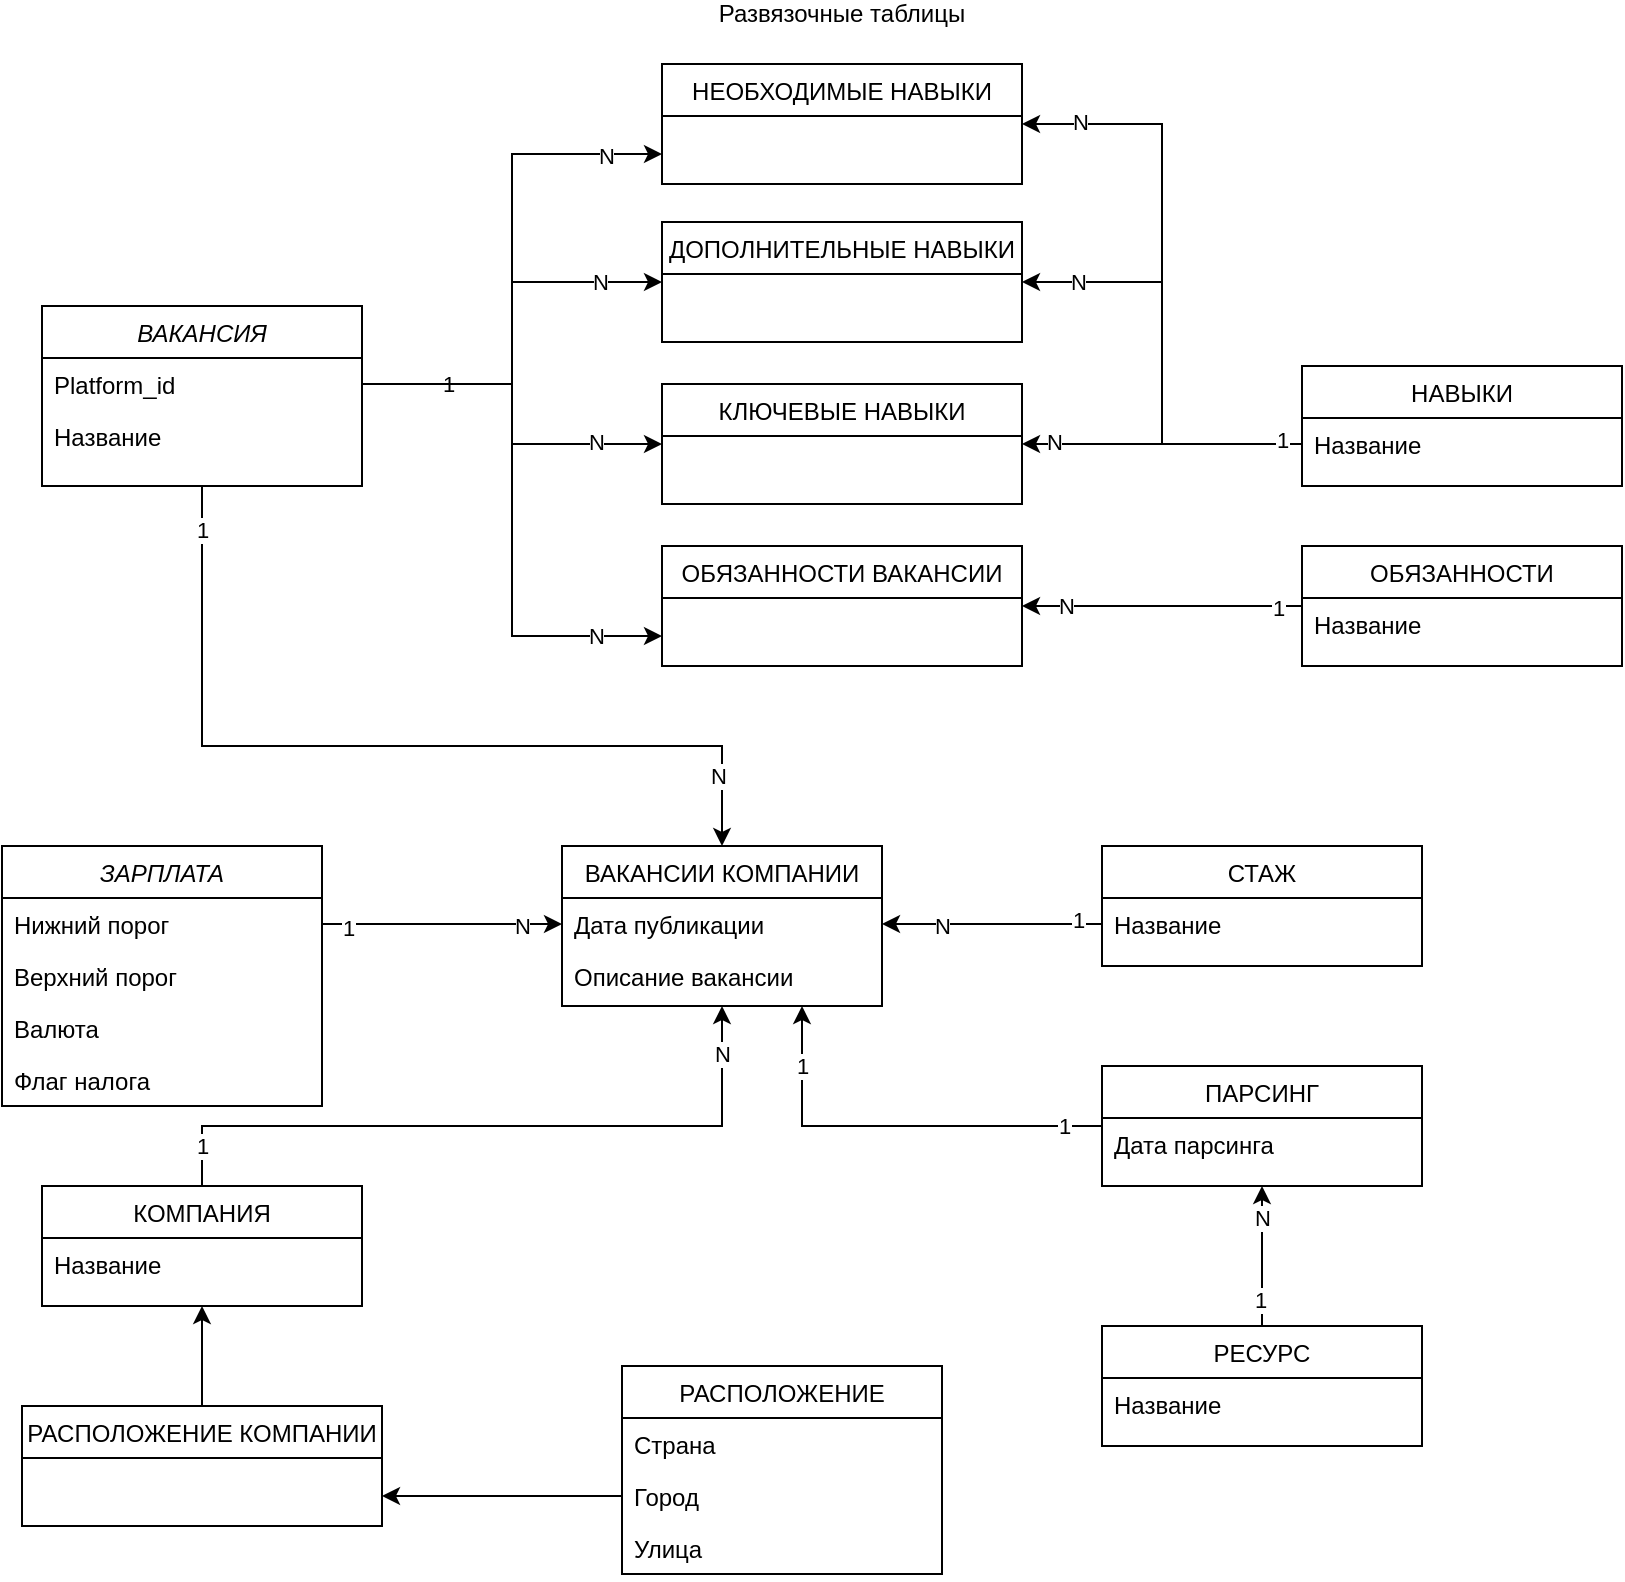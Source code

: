 <mxfile version="13.9.9" type="device"><diagram id="C5RBs43oDa-KdzZeNtuy" name="Page-1"><mxGraphModel dx="1326" dy="2135" grid="1" gridSize="10" guides="1" tooltips="1" connect="1" arrows="1" fold="1" page="1" pageScale="1" pageWidth="827" pageHeight="1169" math="0" shadow="0"><root><mxCell id="WIyWlLk6GJQsqaUBKTNV-0"/><mxCell id="WIyWlLk6GJQsqaUBKTNV-1" parent="WIyWlLk6GJQsqaUBKTNV-0"/><mxCell id="1exLnUu9KMuzLA41nTvj-34" style="edgeStyle=orthogonalEdgeStyle;rounded=0;orthogonalLoop=1;jettySize=auto;html=1;exitX=0.5;exitY=1;exitDx=0;exitDy=0;entryX=0.5;entryY=0;entryDx=0;entryDy=0;" parent="WIyWlLk6GJQsqaUBKTNV-1" source="zkfFHV4jXpPFQw0GAbJ--0" target="1exLnUu9KMuzLA41nTvj-26" edge="1"><mxGeometry relative="1" as="geometry"><Array as="points"><mxPoint x="180" y="310"/><mxPoint x="440" y="310"/></Array></mxGeometry></mxCell><mxCell id="1exLnUu9KMuzLA41nTvj-35" value="1" style="edgeLabel;html=1;align=center;verticalAlign=middle;resizable=0;points=[];" parent="1exLnUu9KMuzLA41nTvj-34" vertex="1" connectable="0"><mxGeometry x="-0.9" relative="1" as="geometry"><mxPoint as="offset"/></mxGeometry></mxCell><mxCell id="1exLnUu9KMuzLA41nTvj-36" value="N" style="edgeLabel;html=1;align=center;verticalAlign=middle;resizable=0;points=[];" parent="1exLnUu9KMuzLA41nTvj-34" vertex="1" connectable="0"><mxGeometry x="0.841" y="-2" relative="1" as="geometry"><mxPoint as="offset"/></mxGeometry></mxCell><mxCell id="zkfFHV4jXpPFQw0GAbJ--0" value="ВАКАНСИЯ" style="swimlane;fontStyle=2;align=center;verticalAlign=top;childLayout=stackLayout;horizontal=1;startSize=26;horizontalStack=0;resizeParent=1;resizeLast=0;collapsible=1;marginBottom=0;rounded=0;shadow=0;strokeWidth=1;" parent="WIyWlLk6GJQsqaUBKTNV-1" vertex="1"><mxGeometry x="100" y="90" width="160" height="90" as="geometry"><mxRectangle x="230" y="140" width="160" height="26" as="alternateBounds"/></mxGeometry></mxCell><mxCell id="zkfFHV4jXpPFQw0GAbJ--1" value="Platform_id" style="text;align=left;verticalAlign=top;spacingLeft=4;spacingRight=4;overflow=hidden;rotatable=0;points=[[0,0.5],[1,0.5]];portConstraint=eastwest;" parent="zkfFHV4jXpPFQw0GAbJ--0" vertex="1"><mxGeometry y="26" width="160" height="26" as="geometry"/></mxCell><mxCell id="nS63vXrrMzl6i7iJZjfk-0" value="Название" style="text;align=left;verticalAlign=top;spacingLeft=4;spacingRight=4;overflow=hidden;rotatable=0;points=[[0,0.5],[1,0.5]];portConstraint=eastwest;" parent="zkfFHV4jXpPFQw0GAbJ--0" vertex="1"><mxGeometry y="52" width="160" height="26" as="geometry"/></mxCell><mxCell id="1exLnUu9KMuzLA41nTvj-31" style="edgeStyle=orthogonalEdgeStyle;rounded=0;orthogonalLoop=1;jettySize=auto;html=1;exitX=0.5;exitY=0;exitDx=0;exitDy=0;entryX=0.5;entryY=1;entryDx=0;entryDy=0;" parent="WIyWlLk6GJQsqaUBKTNV-1" source="zkfFHV4jXpPFQw0GAbJ--6" target="1exLnUu9KMuzLA41nTvj-26" edge="1"><mxGeometry relative="1" as="geometry"><Array as="points"><mxPoint x="180" y="500"/><mxPoint x="440" y="500"/></Array></mxGeometry></mxCell><mxCell id="1exLnUu9KMuzLA41nTvj-32" value="1" style="edgeLabel;html=1;align=center;verticalAlign=middle;resizable=0;points=[];" parent="1exLnUu9KMuzLA41nTvj-31" vertex="1" connectable="0"><mxGeometry x="-0.931" relative="1" as="geometry"><mxPoint y="-8" as="offset"/></mxGeometry></mxCell><mxCell id="1exLnUu9KMuzLA41nTvj-33" value="N" style="edgeLabel;html=1;align=center;verticalAlign=middle;resizable=0;points=[];" parent="1exLnUu9KMuzLA41nTvj-31" vertex="1" connectable="0"><mxGeometry x="0.787" relative="1" as="geometry"><mxPoint y="-14" as="offset"/></mxGeometry></mxCell><mxCell id="zkfFHV4jXpPFQw0GAbJ--6" value="КОМПАНИЯ" style="swimlane;fontStyle=0;align=center;verticalAlign=top;childLayout=stackLayout;horizontal=1;startSize=26;horizontalStack=0;resizeParent=1;resizeLast=0;collapsible=1;marginBottom=0;rounded=0;shadow=0;strokeWidth=1;" parent="WIyWlLk6GJQsqaUBKTNV-1" vertex="1"><mxGeometry x="100" y="530" width="160" height="60" as="geometry"><mxRectangle x="130" y="380" width="160" height="26" as="alternateBounds"/></mxGeometry></mxCell><mxCell id="zkfFHV4jXpPFQw0GAbJ--7" value="Название" style="text;align=left;verticalAlign=top;spacingLeft=4;spacingRight=4;overflow=hidden;rotatable=0;points=[[0,0.5],[1,0.5]];portConstraint=eastwest;" parent="zkfFHV4jXpPFQw0GAbJ--6" vertex="1"><mxGeometry y="26" width="160" height="26" as="geometry"/></mxCell><mxCell id="zkfFHV4jXpPFQw0GAbJ--13" value="РАСПОЛОЖЕНИЕ" style="swimlane;fontStyle=0;align=center;verticalAlign=top;childLayout=stackLayout;horizontal=1;startSize=26;horizontalStack=0;resizeParent=1;resizeLast=0;collapsible=1;marginBottom=0;rounded=0;shadow=0;strokeWidth=1;" parent="WIyWlLk6GJQsqaUBKTNV-1" vertex="1"><mxGeometry x="390" y="620" width="160" height="104" as="geometry"><mxRectangle x="340" y="380" width="170" height="26" as="alternateBounds"/></mxGeometry></mxCell><mxCell id="zkfFHV4jXpPFQw0GAbJ--14" value="Страна" style="text;align=left;verticalAlign=top;spacingLeft=4;spacingRight=4;overflow=hidden;rotatable=0;points=[[0,0.5],[1,0.5]];portConstraint=eastwest;" parent="zkfFHV4jXpPFQw0GAbJ--13" vertex="1"><mxGeometry y="26" width="160" height="26" as="geometry"/></mxCell><mxCell id="1exLnUu9KMuzLA41nTvj-11" value="Город" style="text;align=left;verticalAlign=top;spacingLeft=4;spacingRight=4;overflow=hidden;rotatable=0;points=[[0,0.5],[1,0.5]];portConstraint=eastwest;" parent="zkfFHV4jXpPFQw0GAbJ--13" vertex="1"><mxGeometry y="52" width="160" height="26" as="geometry"/></mxCell><mxCell id="1exLnUu9KMuzLA41nTvj-12" value="Улица" style="text;align=left;verticalAlign=top;spacingLeft=4;spacingRight=4;overflow=hidden;rotatable=0;points=[[0,0.5],[1,0.5]];portConstraint=eastwest;" parent="zkfFHV4jXpPFQw0GAbJ--13" vertex="1"><mxGeometry y="78" width="160" height="26" as="geometry"/></mxCell><mxCell id="zkfFHV4jXpPFQw0GAbJ--17" value="НАВЫКИ" style="swimlane;fontStyle=0;align=center;verticalAlign=top;childLayout=stackLayout;horizontal=1;startSize=26;horizontalStack=0;resizeParent=1;resizeLast=0;collapsible=1;marginBottom=0;rounded=0;shadow=0;strokeWidth=1;" parent="WIyWlLk6GJQsqaUBKTNV-1" vertex="1"><mxGeometry x="730" y="120" width="160" height="60" as="geometry"><mxRectangle x="550" y="140" width="160" height="26" as="alternateBounds"/></mxGeometry></mxCell><mxCell id="zkfFHV4jXpPFQw0GAbJ--18" value="Название" style="text;align=left;verticalAlign=top;spacingLeft=4;spacingRight=4;overflow=hidden;rotatable=0;points=[[0,0.5],[1,0.5]];portConstraint=eastwest;" parent="zkfFHV4jXpPFQw0GAbJ--17" vertex="1"><mxGeometry y="26" width="160" height="26" as="geometry"/></mxCell><mxCell id="1exLnUu9KMuzLA41nTvj-0" value="НЕОБХОДИМЫЕ НАВЫКИ" style="swimlane;fontStyle=0;align=center;verticalAlign=top;childLayout=stackLayout;horizontal=1;startSize=26;horizontalStack=0;resizeParent=1;resizeLast=0;collapsible=1;marginBottom=0;rounded=0;shadow=0;strokeWidth=1;" parent="WIyWlLk6GJQsqaUBKTNV-1" vertex="1"><mxGeometry x="410" y="-31" width="180" height="60" as="geometry"><mxRectangle x="550" y="140" width="160" height="26" as="alternateBounds"/></mxGeometry></mxCell><mxCell id="1exLnUu9KMuzLA41nTvj-2" value="ДОПОЛНИТЕЛЬНЫЕ НАВЫКИ" style="swimlane;fontStyle=0;align=center;verticalAlign=top;childLayout=stackLayout;horizontal=1;startSize=26;horizontalStack=0;resizeParent=1;resizeLast=0;collapsible=1;marginBottom=0;rounded=0;shadow=0;strokeWidth=1;" parent="WIyWlLk6GJQsqaUBKTNV-1" vertex="1"><mxGeometry x="410" y="48" width="180" height="60" as="geometry"><mxRectangle x="550" y="140" width="160" height="26" as="alternateBounds"/></mxGeometry></mxCell><mxCell id="1exLnUu9KMuzLA41nTvj-3" value="КЛЮЧЕВЫЕ НАВЫКИ" style="swimlane;fontStyle=0;align=center;verticalAlign=top;childLayout=stackLayout;horizontal=1;startSize=26;horizontalStack=0;resizeParent=1;resizeLast=0;collapsible=1;marginBottom=0;rounded=0;shadow=0;strokeWidth=1;" parent="WIyWlLk6GJQsqaUBKTNV-1" vertex="1"><mxGeometry x="410" y="129" width="180" height="60" as="geometry"><mxRectangle x="550" y="140" width="160" height="26" as="alternateBounds"/></mxGeometry></mxCell><mxCell id="1exLnUu9KMuzLA41nTvj-4" style="edgeStyle=orthogonalEdgeStyle;rounded=0;orthogonalLoop=1;jettySize=auto;html=1;exitX=1;exitY=0.5;exitDx=0;exitDy=0;entryX=0;entryY=0.75;entryDx=0;entryDy=0;" parent="WIyWlLk6GJQsqaUBKTNV-1" source="zkfFHV4jXpPFQw0GAbJ--1" target="1exLnUu9KMuzLA41nTvj-0" edge="1"><mxGeometry relative="1" as="geometry"/></mxCell><mxCell id="1exLnUu9KMuzLA41nTvj-16" value="N" style="edgeLabel;html=1;align=center;verticalAlign=middle;resizable=0;points=[];" parent="1exLnUu9KMuzLA41nTvj-4" vertex="1" connectable="0"><mxGeometry x="0.785" y="-1" relative="1" as="geometry"><mxPoint as="offset"/></mxGeometry></mxCell><mxCell id="1exLnUu9KMuzLA41nTvj-5" style="edgeStyle=orthogonalEdgeStyle;rounded=0;orthogonalLoop=1;jettySize=auto;html=1;exitX=1;exitY=0.5;exitDx=0;exitDy=0;entryX=0;entryY=0.5;entryDx=0;entryDy=0;" parent="WIyWlLk6GJQsqaUBKTNV-1" source="zkfFHV4jXpPFQw0GAbJ--1" target="1exLnUu9KMuzLA41nTvj-2" edge="1"><mxGeometry relative="1" as="geometry"/></mxCell><mxCell id="1exLnUu9KMuzLA41nTvj-17" value="N" style="edgeLabel;html=1;align=center;verticalAlign=middle;resizable=0;points=[];" parent="1exLnUu9KMuzLA41nTvj-5" vertex="1" connectable="0"><mxGeometry x="0.693" relative="1" as="geometry"><mxPoint as="offset"/></mxGeometry></mxCell><mxCell id="1exLnUu9KMuzLA41nTvj-6" style="edgeStyle=orthogonalEdgeStyle;rounded=0;orthogonalLoop=1;jettySize=auto;html=1;exitX=1;exitY=0.5;exitDx=0;exitDy=0;entryX=0;entryY=0.5;entryDx=0;entryDy=0;" parent="WIyWlLk6GJQsqaUBKTNV-1" source="zkfFHV4jXpPFQw0GAbJ--1" target="1exLnUu9KMuzLA41nTvj-3" edge="1"><mxGeometry relative="1" as="geometry"/></mxCell><mxCell id="1exLnUu9KMuzLA41nTvj-15" value="1" style="edgeLabel;html=1;align=center;verticalAlign=middle;resizable=0;points=[];" parent="1exLnUu9KMuzLA41nTvj-6" vertex="1" connectable="0"><mxGeometry x="-0.524" relative="1" as="geometry"><mxPoint as="offset"/></mxGeometry></mxCell><mxCell id="1exLnUu9KMuzLA41nTvj-18" value="N" style="edgeLabel;html=1;align=center;verticalAlign=middle;resizable=0;points=[];" parent="1exLnUu9KMuzLA41nTvj-6" vertex="1" connectable="0"><mxGeometry x="0.783" y="1" relative="1" as="geometry"><mxPoint x="-13.71" as="offset"/></mxGeometry></mxCell><mxCell id="1exLnUu9KMuzLA41nTvj-7" style="edgeStyle=orthogonalEdgeStyle;rounded=0;orthogonalLoop=1;jettySize=auto;html=1;exitX=0;exitY=0.5;exitDx=0;exitDy=0;entryX=1;entryY=0.5;entryDx=0;entryDy=0;" parent="WIyWlLk6GJQsqaUBKTNV-1" source="zkfFHV4jXpPFQw0GAbJ--18" target="1exLnUu9KMuzLA41nTvj-0" edge="1"><mxGeometry relative="1" as="geometry"/></mxCell><mxCell id="1exLnUu9KMuzLA41nTvj-20" value="N" style="edgeLabel;html=1;align=center;verticalAlign=middle;resizable=0;points=[];" parent="1exLnUu9KMuzLA41nTvj-7" vertex="1" connectable="0"><mxGeometry x="0.808" y="-1" relative="1" as="geometry"><mxPoint as="offset"/></mxGeometry></mxCell><mxCell id="1exLnUu9KMuzLA41nTvj-8" style="edgeStyle=orthogonalEdgeStyle;rounded=0;orthogonalLoop=1;jettySize=auto;html=1;exitX=0;exitY=0.5;exitDx=0;exitDy=0;entryX=1;entryY=0.5;entryDx=0;entryDy=0;" parent="WIyWlLk6GJQsqaUBKTNV-1" source="zkfFHV4jXpPFQw0GAbJ--18" target="1exLnUu9KMuzLA41nTvj-2" edge="1"><mxGeometry relative="1" as="geometry"/></mxCell><mxCell id="1exLnUu9KMuzLA41nTvj-21" value="N" style="edgeLabel;html=1;align=center;verticalAlign=middle;resizable=0;points=[];" parent="1exLnUu9KMuzLA41nTvj-8" vertex="1" connectable="0"><mxGeometry x="0.8" y="1" relative="1" as="geometry"><mxPoint x="6" y="-1" as="offset"/></mxGeometry></mxCell><mxCell id="1exLnUu9KMuzLA41nTvj-9" style="edgeStyle=orthogonalEdgeStyle;rounded=0;orthogonalLoop=1;jettySize=auto;html=1;exitX=0;exitY=0.5;exitDx=0;exitDy=0;entryX=1;entryY=0.5;entryDx=0;entryDy=0;" parent="WIyWlLk6GJQsqaUBKTNV-1" source="zkfFHV4jXpPFQw0GAbJ--18" target="1exLnUu9KMuzLA41nTvj-3" edge="1"><mxGeometry relative="1" as="geometry"/></mxCell><mxCell id="1exLnUu9KMuzLA41nTvj-19" value="1" style="edgeLabel;html=1;align=center;verticalAlign=middle;resizable=0;points=[];" parent="1exLnUu9KMuzLA41nTvj-9" vertex="1" connectable="0"><mxGeometry x="-0.855" y="-2" relative="1" as="geometry"><mxPoint as="offset"/></mxGeometry></mxCell><mxCell id="1exLnUu9KMuzLA41nTvj-22" value="N" style="edgeLabel;html=1;align=center;verticalAlign=middle;resizable=0;points=[];" parent="1exLnUu9KMuzLA41nTvj-9" vertex="1" connectable="0"><mxGeometry x="0.774" y="-1" relative="1" as="geometry"><mxPoint as="offset"/></mxGeometry></mxCell><mxCell id="1exLnUu9KMuzLA41nTvj-10" value="Развязочные таблицы" style="text;html=1;strokeColor=none;fillColor=none;align=center;verticalAlign=middle;whiteSpace=wrap;rounded=0;" parent="WIyWlLk6GJQsqaUBKTNV-1" vertex="1"><mxGeometry x="410" y="-61" width="180" height="10" as="geometry"/></mxCell><mxCell id="1exLnUu9KMuzLA41nTvj-26" value="ВАКАНСИИ КОМПАНИИ" style="swimlane;fontStyle=0;align=center;verticalAlign=top;childLayout=stackLayout;horizontal=1;startSize=26;horizontalStack=0;resizeParent=1;resizeLast=0;collapsible=1;marginBottom=0;rounded=0;shadow=0;strokeWidth=1;" parent="WIyWlLk6GJQsqaUBKTNV-1" vertex="1"><mxGeometry x="360" y="360" width="160" height="80" as="geometry"><mxRectangle x="340" y="380" width="170" height="26" as="alternateBounds"/></mxGeometry></mxCell><mxCell id="1exLnUu9KMuzLA41nTvj-29" value="Дата публикации" style="text;align=left;verticalAlign=top;spacingLeft=4;spacingRight=4;overflow=hidden;rotatable=0;points=[[0,0.5],[1,0.5]];portConstraint=eastwest;" parent="1exLnUu9KMuzLA41nTvj-26" vertex="1"><mxGeometry y="26" width="160" height="26" as="geometry"/></mxCell><mxCell id="1exLnUu9KMuzLA41nTvj-30" value="Описание вакансии" style="text;align=left;verticalAlign=top;spacingLeft=4;spacingRight=4;overflow=hidden;rotatable=0;points=[[0,0.5],[1,0.5]];portConstraint=eastwest;" parent="1exLnUu9KMuzLA41nTvj-26" vertex="1"><mxGeometry y="52" width="160" height="26" as="geometry"/></mxCell><mxCell id="1exLnUu9KMuzLA41nTvj-37" value="ЗАРПЛАТА" style="swimlane;fontStyle=2;align=center;verticalAlign=top;childLayout=stackLayout;horizontal=1;startSize=26;horizontalStack=0;resizeParent=1;resizeLast=0;collapsible=1;marginBottom=0;rounded=0;shadow=0;strokeWidth=1;" parent="WIyWlLk6GJQsqaUBKTNV-1" vertex="1"><mxGeometry x="80" y="360" width="160" height="130" as="geometry"><mxRectangle x="230" y="140" width="160" height="26" as="alternateBounds"/></mxGeometry></mxCell><mxCell id="1exLnUu9KMuzLA41nTvj-38" value="Нижний порог" style="text;align=left;verticalAlign=top;spacingLeft=4;spacingRight=4;overflow=hidden;rotatable=0;points=[[0,0.5],[1,0.5]];portConstraint=eastwest;" parent="1exLnUu9KMuzLA41nTvj-37" vertex="1"><mxGeometry y="26" width="160" height="26" as="geometry"/></mxCell><mxCell id="1exLnUu9KMuzLA41nTvj-39" value="Верхний порог" style="text;align=left;verticalAlign=top;spacingLeft=4;spacingRight=4;overflow=hidden;rotatable=0;points=[[0,0.5],[1,0.5]];portConstraint=eastwest;" parent="1exLnUu9KMuzLA41nTvj-37" vertex="1"><mxGeometry y="52" width="160" height="26" as="geometry"/></mxCell><mxCell id="pnTtIjPWw4YP22Fz5X0a-0" value="Валюта" style="text;align=left;verticalAlign=top;spacingLeft=4;spacingRight=4;overflow=hidden;rotatable=0;points=[[0,0.5],[1,0.5]];portConstraint=eastwest;" vertex="1" parent="1exLnUu9KMuzLA41nTvj-37"><mxGeometry y="78" width="160" height="26" as="geometry"/></mxCell><mxCell id="pnTtIjPWw4YP22Fz5X0a-1" value="Флаг налога" style="text;align=left;verticalAlign=top;spacingLeft=4;spacingRight=4;overflow=hidden;rotatable=0;points=[[0,0.5],[1,0.5]];portConstraint=eastwest;" vertex="1" parent="1exLnUu9KMuzLA41nTvj-37"><mxGeometry y="104" width="160" height="26" as="geometry"/></mxCell><mxCell id="1exLnUu9KMuzLA41nTvj-42" style="edgeStyle=orthogonalEdgeStyle;rounded=0;orthogonalLoop=1;jettySize=auto;html=1;exitX=1;exitY=0.5;exitDx=0;exitDy=0;entryX=0;entryY=0.5;entryDx=0;entryDy=0;" parent="WIyWlLk6GJQsqaUBKTNV-1" source="1exLnUu9KMuzLA41nTvj-38" target="1exLnUu9KMuzLA41nTvj-29" edge="1"><mxGeometry relative="1" as="geometry"/></mxCell><mxCell id="1exLnUu9KMuzLA41nTvj-43" value="1" style="edgeLabel;html=1;align=center;verticalAlign=middle;resizable=0;points=[];" parent="1exLnUu9KMuzLA41nTvj-42" vertex="1" connectable="0"><mxGeometry x="-0.783" y="-2" relative="1" as="geometry"><mxPoint as="offset"/></mxGeometry></mxCell><mxCell id="1exLnUu9KMuzLA41nTvj-44" value="N" style="edgeLabel;html=1;align=center;verticalAlign=middle;resizable=0;points=[];" parent="1exLnUu9KMuzLA41nTvj-42" vertex="1" connectable="0"><mxGeometry x="0.75" y="-1" relative="1" as="geometry"><mxPoint x="-5" as="offset"/></mxGeometry></mxCell><mxCell id="1exLnUu9KMuzLA41nTvj-45" value="СТАЖ" style="swimlane;fontStyle=0;align=center;verticalAlign=top;childLayout=stackLayout;horizontal=1;startSize=26;horizontalStack=0;resizeParent=1;resizeLast=0;collapsible=1;marginBottom=0;rounded=0;shadow=0;strokeWidth=1;" parent="WIyWlLk6GJQsqaUBKTNV-1" vertex="1"><mxGeometry x="630" y="360" width="160" height="60" as="geometry"><mxRectangle x="130" y="380" width="160" height="26" as="alternateBounds"/></mxGeometry></mxCell><mxCell id="1exLnUu9KMuzLA41nTvj-46" value="Название" style="text;align=left;verticalAlign=top;spacingLeft=4;spacingRight=4;overflow=hidden;rotatable=0;points=[[0,0.5],[1,0.5]];portConstraint=eastwest;" parent="1exLnUu9KMuzLA41nTvj-45" vertex="1"><mxGeometry y="26" width="160" height="26" as="geometry"/></mxCell><mxCell id="1exLnUu9KMuzLA41nTvj-47" style="edgeStyle=orthogonalEdgeStyle;rounded=0;orthogonalLoop=1;jettySize=auto;html=1;exitX=0;exitY=0.5;exitDx=0;exitDy=0;entryX=1;entryY=0.5;entryDx=0;entryDy=0;" parent="WIyWlLk6GJQsqaUBKTNV-1" source="1exLnUu9KMuzLA41nTvj-46" target="1exLnUu9KMuzLA41nTvj-29" edge="1"><mxGeometry relative="1" as="geometry"><Array as="points"><mxPoint x="540" y="399"/><mxPoint x="540" y="399"/></Array></mxGeometry></mxCell><mxCell id="1exLnUu9KMuzLA41nTvj-48" value="1" style="edgeLabel;html=1;align=center;verticalAlign=middle;resizable=0;points=[];" parent="1exLnUu9KMuzLA41nTvj-47" vertex="1" connectable="0"><mxGeometry x="-0.782" y="-2" relative="1" as="geometry"><mxPoint as="offset"/></mxGeometry></mxCell><mxCell id="1exLnUu9KMuzLA41nTvj-49" value="N" style="edgeLabel;html=1;align=center;verticalAlign=middle;resizable=0;points=[];" parent="1exLnUu9KMuzLA41nTvj-47" vertex="1" connectable="0"><mxGeometry x="0.727" y="1" relative="1" as="geometry"><mxPoint x="15" as="offset"/></mxGeometry></mxCell><mxCell id="1exLnUu9KMuzLA41nTvj-52" style="edgeStyle=orthogonalEdgeStyle;rounded=0;orthogonalLoop=1;jettySize=auto;html=1;entryX=0.75;entryY=1;entryDx=0;entryDy=0;" parent="WIyWlLk6GJQsqaUBKTNV-1" source="1exLnUu9KMuzLA41nTvj-50" target="1exLnUu9KMuzLA41nTvj-26" edge="1"><mxGeometry relative="1" as="geometry"><Array as="points"><mxPoint x="480" y="500"/></Array></mxGeometry></mxCell><mxCell id="1exLnUu9KMuzLA41nTvj-53" value="1" style="edgeLabel;html=1;align=center;verticalAlign=middle;resizable=0;points=[];" parent="1exLnUu9KMuzLA41nTvj-52" vertex="1" connectable="0"><mxGeometry x="-0.819" relative="1" as="geometry"><mxPoint as="offset"/></mxGeometry></mxCell><mxCell id="1exLnUu9KMuzLA41nTvj-54" value="1" style="edgeLabel;html=1;align=center;verticalAlign=middle;resizable=0;points=[];" parent="1exLnUu9KMuzLA41nTvj-52" vertex="1" connectable="0"><mxGeometry x="0.581" y="3" relative="1" as="geometry"><mxPoint x="3" y="-14" as="offset"/></mxGeometry></mxCell><mxCell id="1exLnUu9KMuzLA41nTvj-50" value="ПАРСИНГ" style="swimlane;fontStyle=0;align=center;verticalAlign=top;childLayout=stackLayout;horizontal=1;startSize=26;horizontalStack=0;resizeParent=1;resizeLast=0;collapsible=1;marginBottom=0;rounded=0;shadow=0;strokeWidth=1;" parent="WIyWlLk6GJQsqaUBKTNV-1" vertex="1"><mxGeometry x="630" y="470" width="160" height="60" as="geometry"><mxRectangle x="130" y="380" width="160" height="26" as="alternateBounds"/></mxGeometry></mxCell><mxCell id="1exLnUu9KMuzLA41nTvj-51" value="Дата парсинга" style="text;align=left;verticalAlign=top;spacingLeft=4;spacingRight=4;overflow=hidden;rotatable=0;points=[[0,0.5],[1,0.5]];portConstraint=eastwest;" parent="1exLnUu9KMuzLA41nTvj-50" vertex="1"><mxGeometry y="26" width="160" height="26" as="geometry"/></mxCell><mxCell id="1exLnUu9KMuzLA41nTvj-57" style="edgeStyle=orthogonalEdgeStyle;rounded=0;orthogonalLoop=1;jettySize=auto;html=1;entryX=0.5;entryY=1;entryDx=0;entryDy=0;" parent="WIyWlLk6GJQsqaUBKTNV-1" source="1exLnUu9KMuzLA41nTvj-55" target="1exLnUu9KMuzLA41nTvj-50" edge="1"><mxGeometry relative="1" as="geometry"><Array as="points"><mxPoint x="710" y="580"/><mxPoint x="710" y="580"/></Array></mxGeometry></mxCell><mxCell id="1exLnUu9KMuzLA41nTvj-59" value="N" style="edgeLabel;html=1;align=center;verticalAlign=middle;resizable=0;points=[];" parent="1exLnUu9KMuzLA41nTvj-57" vertex="1" connectable="0"><mxGeometry x="0.823" relative="1" as="geometry"><mxPoint y="9.81" as="offset"/></mxGeometry></mxCell><mxCell id="1exLnUu9KMuzLA41nTvj-62" value="1" style="edgeLabel;html=1;align=center;verticalAlign=middle;resizable=0;points=[];" parent="1exLnUu9KMuzLA41nTvj-57" vertex="1" connectable="0"><mxGeometry x="-0.742" relative="1" as="geometry"><mxPoint x="-1" y="-4" as="offset"/></mxGeometry></mxCell><mxCell id="1exLnUu9KMuzLA41nTvj-55" value="РЕСУРС" style="swimlane;fontStyle=0;align=center;verticalAlign=top;childLayout=stackLayout;horizontal=1;startSize=26;horizontalStack=0;resizeParent=1;resizeLast=0;collapsible=1;marginBottom=0;rounded=0;shadow=0;strokeWidth=1;" parent="WIyWlLk6GJQsqaUBKTNV-1" vertex="1"><mxGeometry x="630" y="600" width="160" height="60" as="geometry"><mxRectangle x="130" y="380" width="160" height="26" as="alternateBounds"/></mxGeometry></mxCell><mxCell id="1exLnUu9KMuzLA41nTvj-56" value="Название" style="text;align=left;verticalAlign=top;spacingLeft=4;spacingRight=4;overflow=hidden;rotatable=0;points=[[0,0.5],[1,0.5]];portConstraint=eastwest;" parent="1exLnUu9KMuzLA41nTvj-55" vertex="1"><mxGeometry y="26" width="160" height="26" as="geometry"/></mxCell><mxCell id="1exLnUu9KMuzLA41nTvj-68" style="edgeStyle=orthogonalEdgeStyle;rounded=0;orthogonalLoop=1;jettySize=auto;html=1;entryX=1;entryY=0.5;entryDx=0;entryDy=0;" parent="WIyWlLk6GJQsqaUBKTNV-1" source="1exLnUu9KMuzLA41nTvj-63" target="1exLnUu9KMuzLA41nTvj-65" edge="1"><mxGeometry relative="1" as="geometry"><Array as="points"><mxPoint x="610" y="240"/><mxPoint x="610" y="240"/></Array></mxGeometry></mxCell><mxCell id="1exLnUu9KMuzLA41nTvj-69" value="1" style="edgeLabel;html=1;align=center;verticalAlign=middle;resizable=0;points=[];" parent="1exLnUu9KMuzLA41nTvj-68" vertex="1" connectable="0"><mxGeometry x="-0.82" y="1" relative="1" as="geometry"><mxPoint as="offset"/></mxGeometry></mxCell><mxCell id="1exLnUu9KMuzLA41nTvj-70" value="N" style="edgeLabel;html=1;align=center;verticalAlign=middle;resizable=0;points=[];" parent="1exLnUu9KMuzLA41nTvj-68" vertex="1" connectable="0"><mxGeometry x="0.692" y="4" relative="1" as="geometry"><mxPoint y="-4" as="offset"/></mxGeometry></mxCell><mxCell id="1exLnUu9KMuzLA41nTvj-63" value="ОБЯЗАННОСТИ" style="swimlane;fontStyle=0;align=center;verticalAlign=top;childLayout=stackLayout;horizontal=1;startSize=26;horizontalStack=0;resizeParent=1;resizeLast=0;collapsible=1;marginBottom=0;rounded=0;shadow=0;strokeWidth=1;" parent="WIyWlLk6GJQsqaUBKTNV-1" vertex="1"><mxGeometry x="730" y="210" width="160" height="60" as="geometry"><mxRectangle x="550" y="140" width="160" height="26" as="alternateBounds"/></mxGeometry></mxCell><mxCell id="1exLnUu9KMuzLA41nTvj-64" value="Название" style="text;align=left;verticalAlign=top;spacingLeft=4;spacingRight=4;overflow=hidden;rotatable=0;points=[[0,0.5],[1,0.5]];portConstraint=eastwest;" parent="1exLnUu9KMuzLA41nTvj-63" vertex="1"><mxGeometry y="26" width="160" height="26" as="geometry"/></mxCell><mxCell id="1exLnUu9KMuzLA41nTvj-65" value="ОБЯЗАННОСТИ ВАКАНСИИ" style="swimlane;fontStyle=0;align=center;verticalAlign=top;childLayout=stackLayout;horizontal=1;startSize=26;horizontalStack=0;resizeParent=1;resizeLast=0;collapsible=1;marginBottom=0;rounded=0;shadow=0;strokeWidth=1;" parent="WIyWlLk6GJQsqaUBKTNV-1" vertex="1"><mxGeometry x="410" y="210" width="180" height="60" as="geometry"><mxRectangle x="550" y="140" width="160" height="26" as="alternateBounds"/></mxGeometry></mxCell><mxCell id="1exLnUu9KMuzLA41nTvj-66" style="edgeStyle=orthogonalEdgeStyle;rounded=0;orthogonalLoop=1;jettySize=auto;html=1;exitX=1;exitY=0.5;exitDx=0;exitDy=0;entryX=0;entryY=0.75;entryDx=0;entryDy=0;" parent="WIyWlLk6GJQsqaUBKTNV-1" source="zkfFHV4jXpPFQw0GAbJ--1" target="1exLnUu9KMuzLA41nTvj-65" edge="1"><mxGeometry relative="1" as="geometry"/></mxCell><mxCell id="1exLnUu9KMuzLA41nTvj-71" value="N" style="edgeLabel;html=1;align=center;verticalAlign=middle;resizable=0;points=[];" parent="1exLnUu9KMuzLA41nTvj-66" vertex="1" connectable="0"><mxGeometry x="0.76" relative="1" as="geometry"><mxPoint as="offset"/></mxGeometry></mxCell><mxCell id="_iatyPdREnl92mfXsxhM-2" style="edgeStyle=orthogonalEdgeStyle;rounded=0;orthogonalLoop=1;jettySize=auto;html=1;exitX=0.5;exitY=0;exitDx=0;exitDy=0;entryX=0.5;entryY=1;entryDx=0;entryDy=0;" parent="WIyWlLk6GJQsqaUBKTNV-1" source="_iatyPdREnl92mfXsxhM-0" target="zkfFHV4jXpPFQw0GAbJ--6" edge="1"><mxGeometry relative="1" as="geometry"/></mxCell><mxCell id="_iatyPdREnl92mfXsxhM-0" value="РАСПОЛОЖЕНИЕ КОМПАНИИ" style="swimlane;fontStyle=0;align=center;verticalAlign=top;childLayout=stackLayout;horizontal=1;startSize=26;horizontalStack=0;resizeParent=1;resizeLast=0;collapsible=1;marginBottom=0;rounded=0;shadow=0;strokeWidth=1;" parent="WIyWlLk6GJQsqaUBKTNV-1" vertex="1"><mxGeometry x="90" y="640" width="180" height="60" as="geometry"><mxRectangle x="130" y="380" width="160" height="26" as="alternateBounds"/></mxGeometry></mxCell><mxCell id="_iatyPdREnl92mfXsxhM-4" style="edgeStyle=orthogonalEdgeStyle;rounded=0;orthogonalLoop=1;jettySize=auto;html=1;entryX=1;entryY=0.75;entryDx=0;entryDy=0;" parent="WIyWlLk6GJQsqaUBKTNV-1" source="1exLnUu9KMuzLA41nTvj-11" target="_iatyPdREnl92mfXsxhM-0" edge="1"><mxGeometry relative="1" as="geometry"/></mxCell></root></mxGraphModel></diagram></mxfile>
